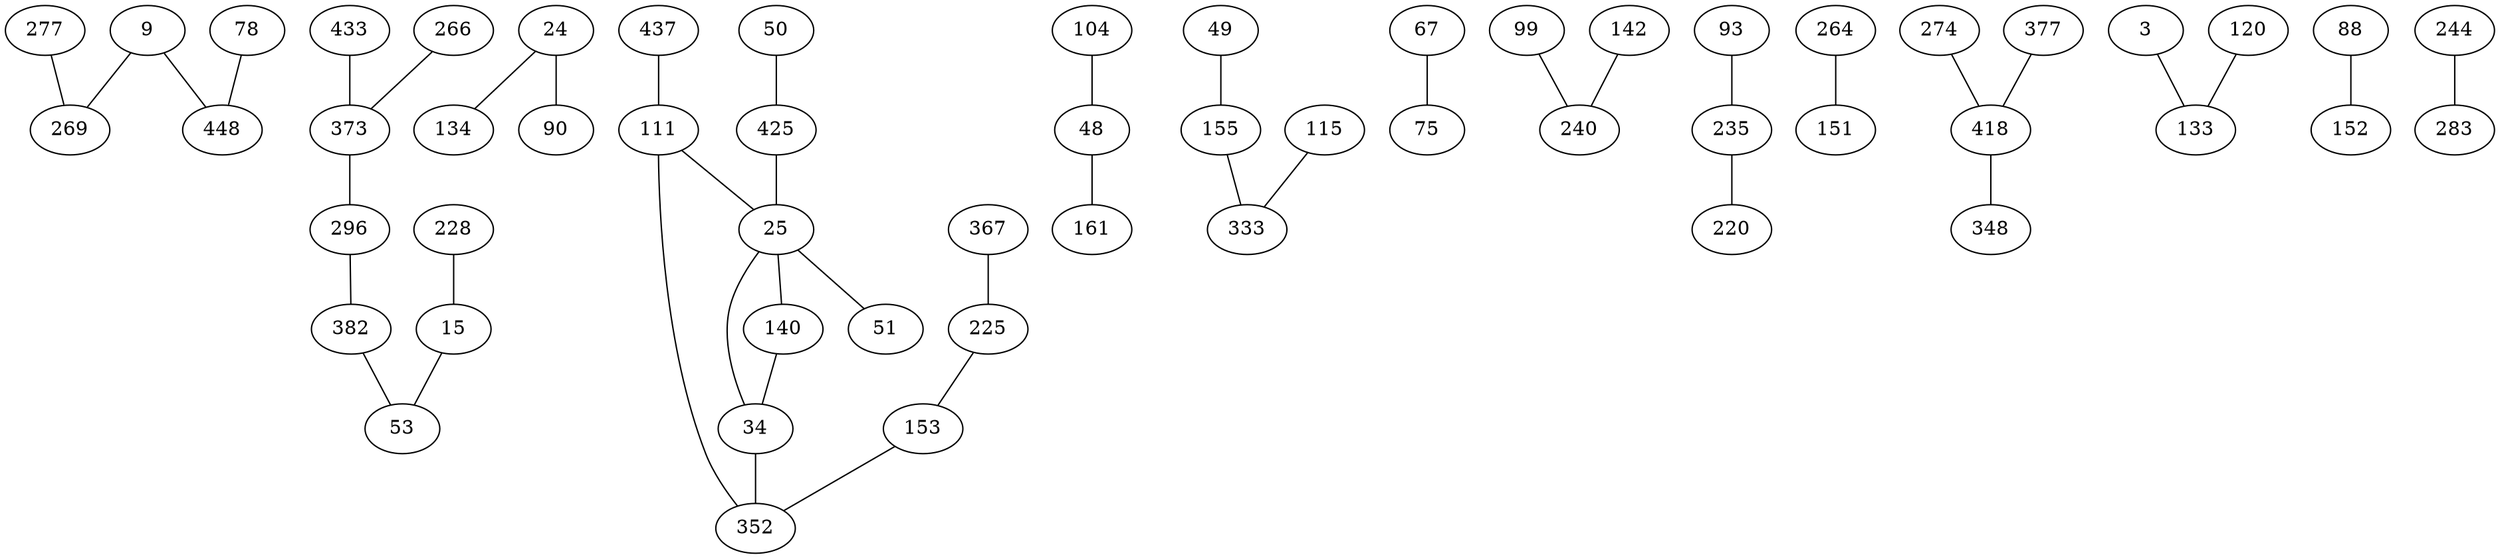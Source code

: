 strict graph G {
9 -- 269;
15 -- 53;
24 -- 134;
25 -- 140;
34 -- 352;
48 -- 161;
49 -- 155;
50 -- 425;
53 -- 15;
67 -- 75;
75 -- 67;
78 -- 448;
99 -- 240;
104 -- 48;
111 -- 352;
115 -- 333;
134 -- 24;
140 -- 34;
142 -- 240;
153 -- 352;
155 -- 333;
225 -- 153;
235 -- 220;
240 -- 99;
264 -- 151;
269 -- 9;
274 -- 418;
277 -- 269;
296 -- 382;
333 -- 155;
352 -- 153;
373 -- 296;
382 -- 53;
418 -- 348;
425 -- 25;
433 -- 373;
437 -- 111;
3 -- 133;
9 -- 448;
24 -- 90;
25 -- 51;
34 -- 25;
51 -- 25;
53 -- 382;
88 -- 152;
90 -- 24;
93 -- 235;
111 -- 25;
120 -- 133;
133 -- 120;
140 -- 25;
151 -- 264;
152 -- 88;
153 -- 225;
161 -- 48;
220 -- 235;
228 -- 15;
244 -- 283;
266 -- 373;
269 -- 277;
283 -- 244;
296 -- 373;
348 -- 418;
352 -- 111;
367 -- 225;
373 -- 266;
377 -- 418;
382 -- 296;
418 -- 377;
425 -- 50;
448 -- 78;
}
